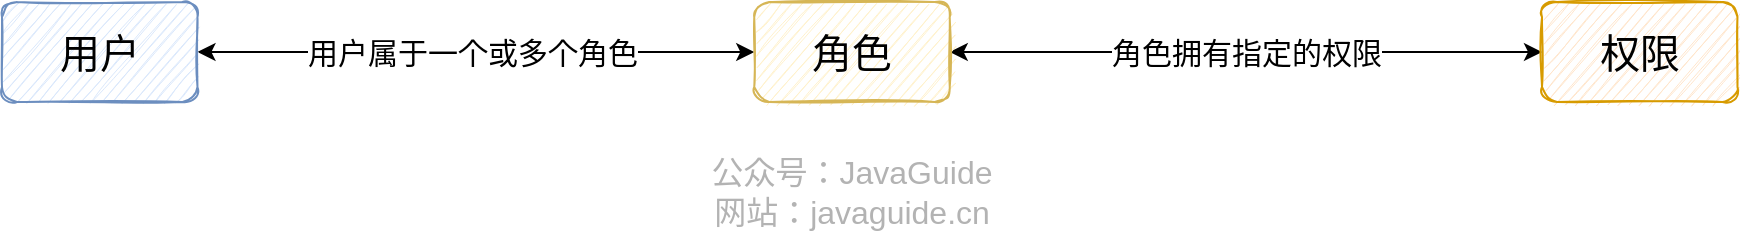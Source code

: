 <mxfile version="13.4.5" type="device"><diagram id="j5vJatVTeJ-kLMOkHExX" name="Page-1"><mxGraphModel dx="1106" dy="997" grid="1" gridSize="10" guides="1" tooltips="1" connect="1" arrows="1" fold="1" page="1" pageScale="1" pageWidth="1169" pageHeight="1654" math="0" shadow="0"><root><mxCell id="0"/><mxCell id="1" parent="0"/><mxCell id="Df7KvqUVOiNMCPCKm6Hp-6" style="edgeStyle=orthogonalEdgeStyle;rounded=0;orthogonalLoop=1;jettySize=auto;html=1;startArrow=classic;startFill=1;" edge="1" parent="1" source="Df7KvqUVOiNMCPCKm6Hp-1" target="Df7KvqUVOiNMCPCKm6Hp-2"><mxGeometry relative="1" as="geometry"/></mxCell><mxCell id="Df7KvqUVOiNMCPCKm6Hp-8" value="&lt;font style=&quot;font-size: 15px&quot;&gt;用户属于一个或多个角色&lt;/font&gt;" style="edgeLabel;html=1;align=center;verticalAlign=middle;resizable=0;points=[];" vertex="1" connectable="0" parent="Df7KvqUVOiNMCPCKm6Hp-6"><mxGeometry x="-0.233" y="-2" relative="1" as="geometry"><mxPoint x="30.26" y="-2" as="offset"/></mxGeometry></mxCell><mxCell id="Df7KvqUVOiNMCPCKm6Hp-1" value="用户" style="rounded=1;whiteSpace=wrap;html=1;fillColor=#dae8fc;strokeColor=#6c8ebf;comic=1;shadow=0;strokeWidth=1;fontSize=20;sketch=1;" vertex="1" parent="1"><mxGeometry x="40" y="320" width="97.74" height="50" as="geometry"/></mxCell><mxCell id="Df7KvqUVOiNMCPCKm6Hp-7" style="edgeStyle=orthogonalEdgeStyle;rounded=0;orthogonalLoop=1;jettySize=auto;html=1;startArrow=classic;startFill=1;" edge="1" parent="1" source="Df7KvqUVOiNMCPCKm6Hp-2" target="Df7KvqUVOiNMCPCKm6Hp-4"><mxGeometry relative="1" as="geometry"/></mxCell><mxCell id="Df7KvqUVOiNMCPCKm6Hp-9" value="&lt;font style=&quot;font-size: 15px&quot;&gt;角色拥有指定的权限&lt;/font&gt;" style="edgeLabel;html=1;align=center;verticalAlign=middle;resizable=0;points=[];" vertex="1" connectable="0" parent="Df7KvqUVOiNMCPCKm6Hp-7"><mxGeometry x="-0.108" y="-1" relative="1" as="geometry"><mxPoint x="16.26" y="-1" as="offset"/></mxGeometry></mxCell><mxCell id="Df7KvqUVOiNMCPCKm6Hp-2" value="角色" style="rounded=1;whiteSpace=wrap;html=1;fillColor=#fff2cc;strokeColor=#d6b656;comic=1;shadow=0;strokeWidth=1;fontSize=20;sketch=1;" vertex="1" parent="1"><mxGeometry x="416.13" y="320" width="97.74" height="50" as="geometry"/></mxCell><mxCell id="Df7KvqUVOiNMCPCKm6Hp-3" value="公众号：JavaGuide&lt;br style=&quot;font-size: 16px&quot;&gt;网站：javaguide.cn" style="text;html=1;strokeColor=none;fillColor=none;align=center;verticalAlign=middle;whiteSpace=wrap;rounded=0;labelBackgroundColor=none;fontSize=16;fontColor=#B3B3B3;rotation=0;sketch=1;shadow=0;" vertex="1" parent="1"><mxGeometry x="380" y="410" width="170" height="10" as="geometry"/></mxCell><mxCell id="Df7KvqUVOiNMCPCKm6Hp-4" value="权限" style="rounded=1;whiteSpace=wrap;html=1;fillColor=#ffe6cc;strokeColor=#d79b00;comic=1;shadow=0;strokeWidth=1;fontSize=20;sketch=1;" vertex="1" parent="1"><mxGeometry x="810" y="320" width="97.74" height="50" as="geometry"/></mxCell></root></mxGraphModel></diagram></mxfile>